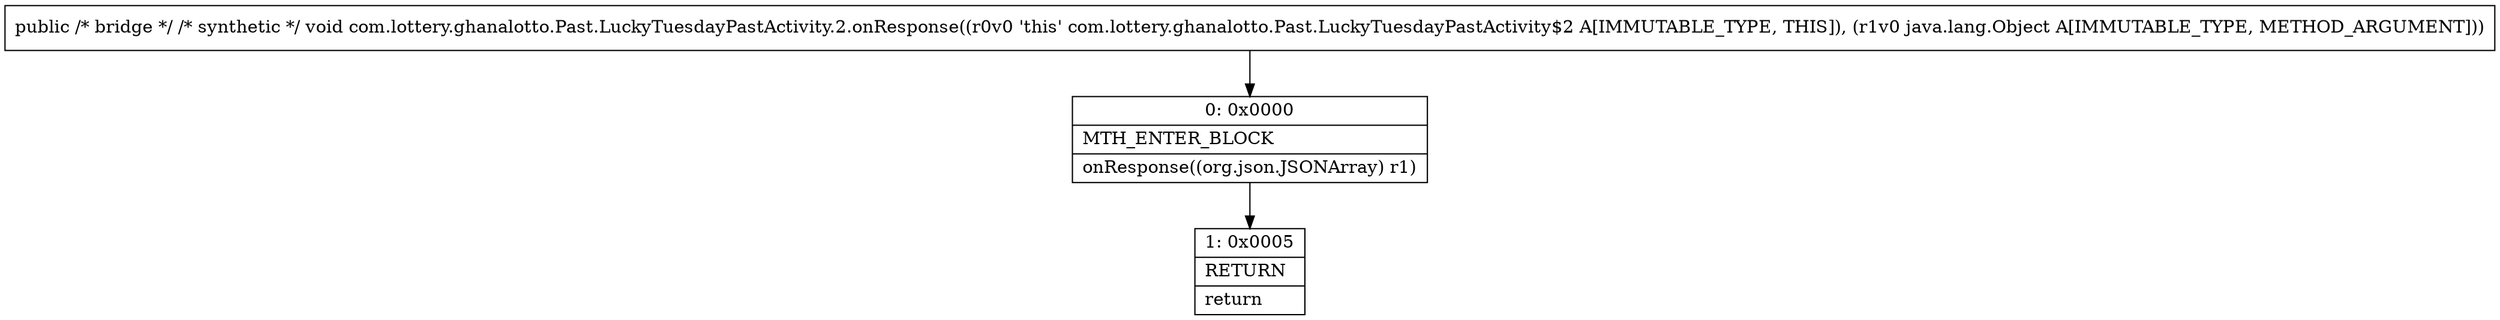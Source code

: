 digraph "CFG forcom.lottery.ghanalotto.Past.LuckyTuesdayPastActivity.2.onResponse(Ljava\/lang\/Object;)V" {
Node_0 [shape=record,label="{0\:\ 0x0000|MTH_ENTER_BLOCK\l|onResponse((org.json.JSONArray) r1)\l}"];
Node_1 [shape=record,label="{1\:\ 0x0005|RETURN\l|return\l}"];
MethodNode[shape=record,label="{public \/* bridge *\/ \/* synthetic *\/ void com.lottery.ghanalotto.Past.LuckyTuesdayPastActivity.2.onResponse((r0v0 'this' com.lottery.ghanalotto.Past.LuckyTuesdayPastActivity$2 A[IMMUTABLE_TYPE, THIS]), (r1v0 java.lang.Object A[IMMUTABLE_TYPE, METHOD_ARGUMENT])) }"];
MethodNode -> Node_0;
Node_0 -> Node_1;
}

